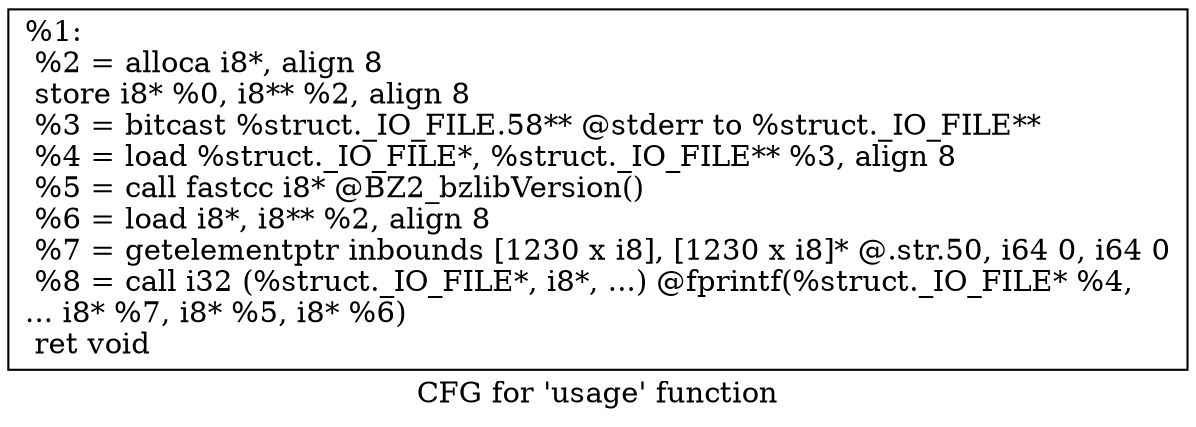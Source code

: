digraph "CFG for 'usage' function" {
	label="CFG for 'usage' function";

	Node0x1c38ea0 [shape=record,label="{%1:\l  %2 = alloca i8*, align 8\l  store i8* %0, i8** %2, align 8\l  %3 = bitcast %struct._IO_FILE.58** @stderr to %struct._IO_FILE**\l  %4 = load %struct._IO_FILE*, %struct._IO_FILE** %3, align 8\l  %5 = call fastcc i8* @BZ2_bzlibVersion()\l  %6 = load i8*, i8** %2, align 8\l  %7 = getelementptr inbounds [1230 x i8], [1230 x i8]* @.str.50, i64 0, i64 0\l  %8 = call i32 (%struct._IO_FILE*, i8*, ...) @fprintf(%struct._IO_FILE* %4,\l... i8* %7, i8* %5, i8* %6)\l  ret void\l}"];
}
